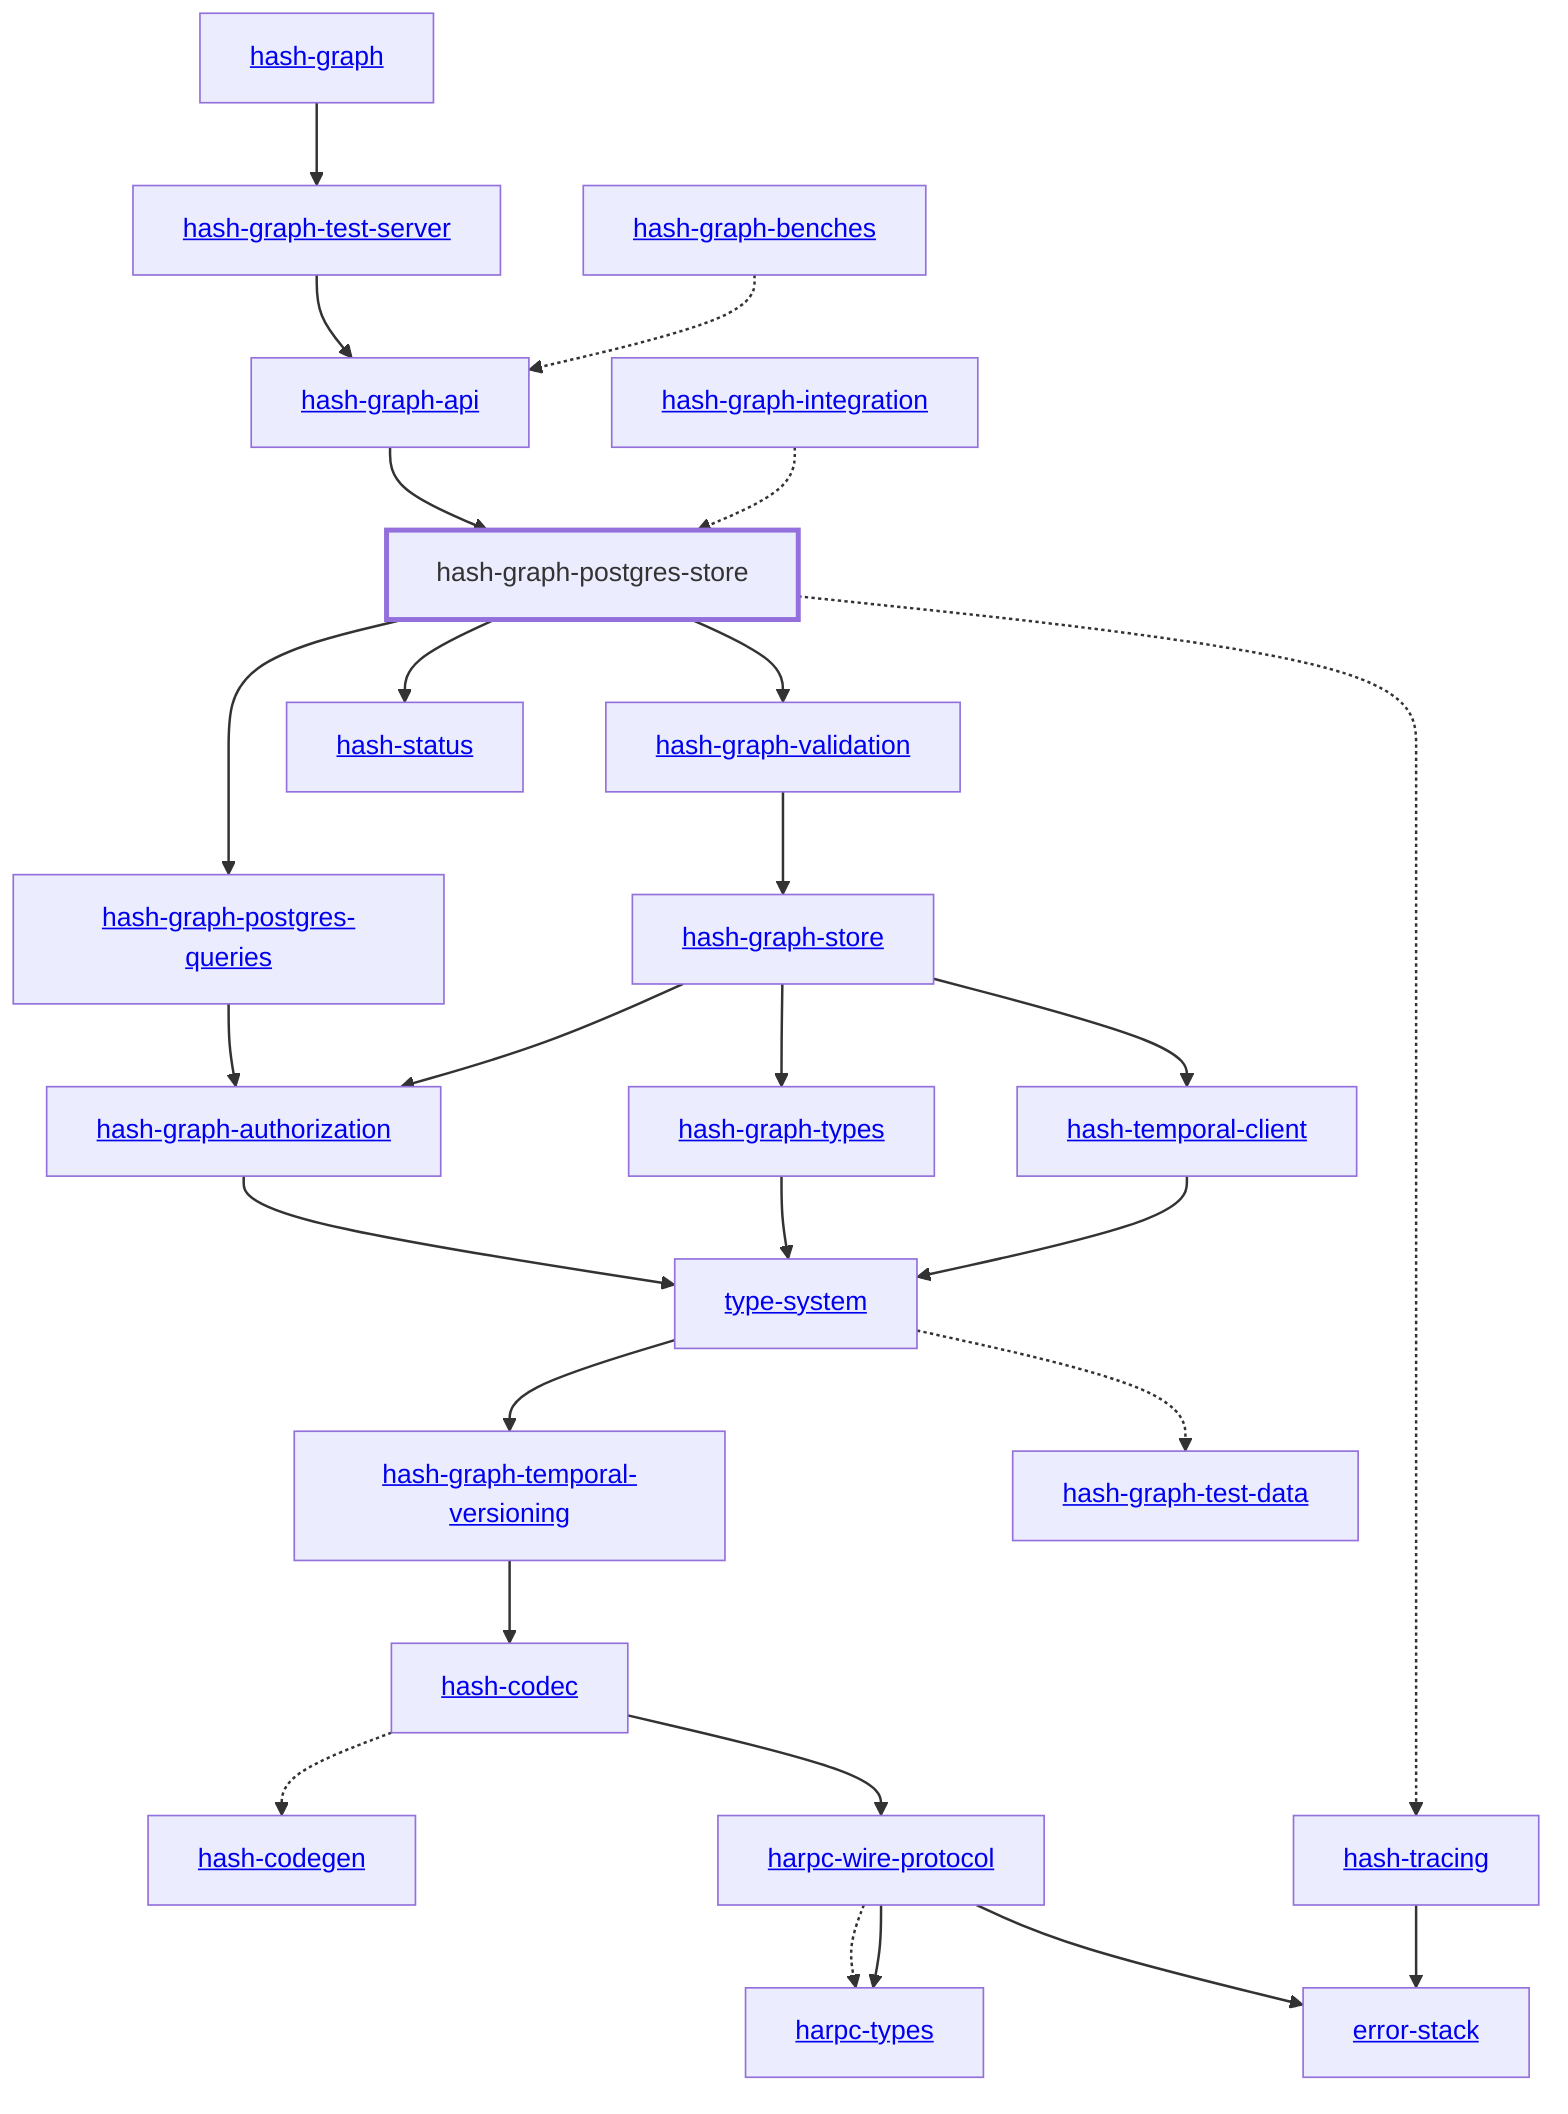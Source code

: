 graph TD
    linkStyle default stroke-width:1.5px
    classDef default stroke-width:1px
    classDef root stroke-width:3px
    classDef dev stroke-width:1px
    classDef build stroke-width:1px
    %% Legend
    %% --> : Normal dependency
    %% -.-> : Dev dependency
    %% ---> : Build dependency
    0[<a href="../hash_graph">hash-graph</a>]
    1[<a href="../type_system">type-system</a>]
    2[<a href="../hash_codec">hash-codec</a>]
    3[<a href="../hash_codegen">hash-codegen</a>]
    4[<a href="../hash_graph_api">hash-graph-api</a>]
    5[<a href="../hash_graph_authorization">hash-graph-authorization</a>]
    6[<a href="../hash_graph_postgres_queries">hash-graph-postgres-queries</a>]
    7[hash-graph-postgres-store]
    class 7 root
    8[<a href="../hash_graph_store">hash-graph-store</a>]
    9[<a href="../hash_graph_temporal_versioning">hash-graph-temporal-versioning</a>]
    10[<a href="../hash_graph_test_server">hash-graph-test-server</a>]
    11[<a href="../hash_graph_types">hash-graph-types</a>]
    12[<a href="../hash_graph_validation">hash-graph-validation</a>]
    13[<a href="../harpc_types">harpc-types</a>]
    14[<a href="../harpc_wire_protocol">harpc-wire-protocol</a>]
    15[<a href="../hash_status">hash-status</a>]
    16[<a href="../hash_temporal_client">hash-temporal-client</a>]
    17[<a href="../hash_tracing">hash-tracing</a>]
    18[<a href="../error_stack">error-stack</a>]
    19[<a href="../hash_graph_benches">hash-graph-benches</a>]
    20[<a href="../hash_graph_integration">hash-graph-integration</a>]
    21[<a href="../hash_graph_test_data">hash-graph-test-data</a>]
    0 --> 10
    1 --> 9
    1 -.-> 21
    2 -.-> 3
    2 --> 14
    4 --> 7
    5 --> 1
    6 --> 5
    7 --> 6
    7 --> 12
    7 --> 15
    7 -.-> 17
    8 --> 5
    8 --> 11
    8 --> 16
    9 --> 2
    10 --> 4
    11 --> 1
    12 --> 8
    14 -.-> 13
    14 --> 13
    14 --> 18
    16 --> 1
    17 --> 18
    19 -.-> 4
    20 -.-> 7